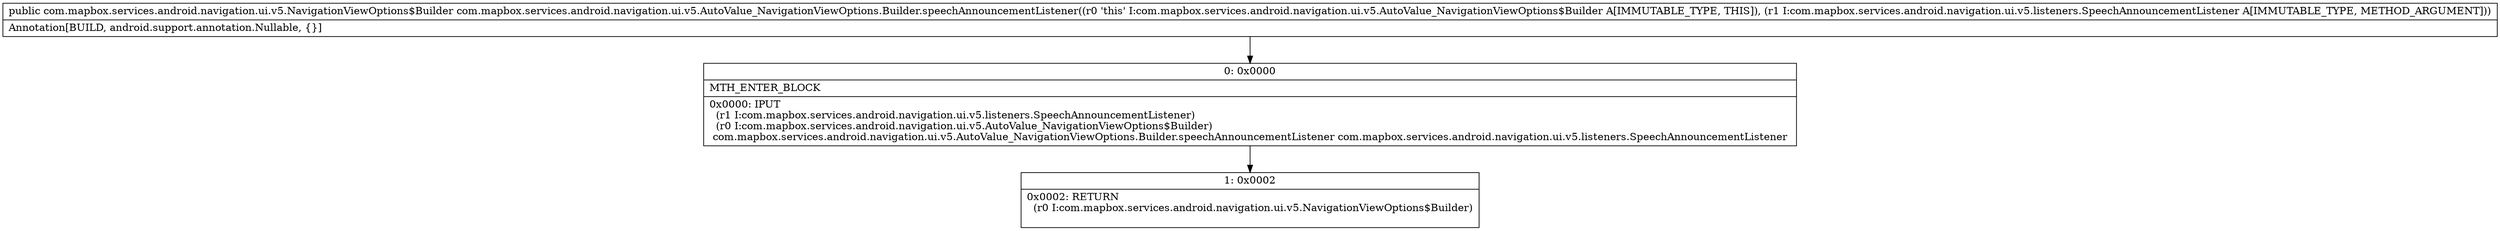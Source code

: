 digraph "CFG forcom.mapbox.services.android.navigation.ui.v5.AutoValue_NavigationViewOptions.Builder.speechAnnouncementListener(Lcom\/mapbox\/services\/android\/navigation\/ui\/v5\/listeners\/SpeechAnnouncementListener;)Lcom\/mapbox\/services\/android\/navigation\/ui\/v5\/NavigationViewOptions$Builder;" {
Node_0 [shape=record,label="{0\:\ 0x0000|MTH_ENTER_BLOCK\l|0x0000: IPUT  \l  (r1 I:com.mapbox.services.android.navigation.ui.v5.listeners.SpeechAnnouncementListener)\l  (r0 I:com.mapbox.services.android.navigation.ui.v5.AutoValue_NavigationViewOptions$Builder)\l com.mapbox.services.android.navigation.ui.v5.AutoValue_NavigationViewOptions.Builder.speechAnnouncementListener com.mapbox.services.android.navigation.ui.v5.listeners.SpeechAnnouncementListener \l}"];
Node_1 [shape=record,label="{1\:\ 0x0002|0x0002: RETURN  \l  (r0 I:com.mapbox.services.android.navigation.ui.v5.NavigationViewOptions$Builder)\l \l}"];
MethodNode[shape=record,label="{public com.mapbox.services.android.navigation.ui.v5.NavigationViewOptions$Builder com.mapbox.services.android.navigation.ui.v5.AutoValue_NavigationViewOptions.Builder.speechAnnouncementListener((r0 'this' I:com.mapbox.services.android.navigation.ui.v5.AutoValue_NavigationViewOptions$Builder A[IMMUTABLE_TYPE, THIS]), (r1 I:com.mapbox.services.android.navigation.ui.v5.listeners.SpeechAnnouncementListener A[IMMUTABLE_TYPE, METHOD_ARGUMENT]))  | Annotation[BUILD, android.support.annotation.Nullable, \{\}]\l}"];
MethodNode -> Node_0;
Node_0 -> Node_1;
}

